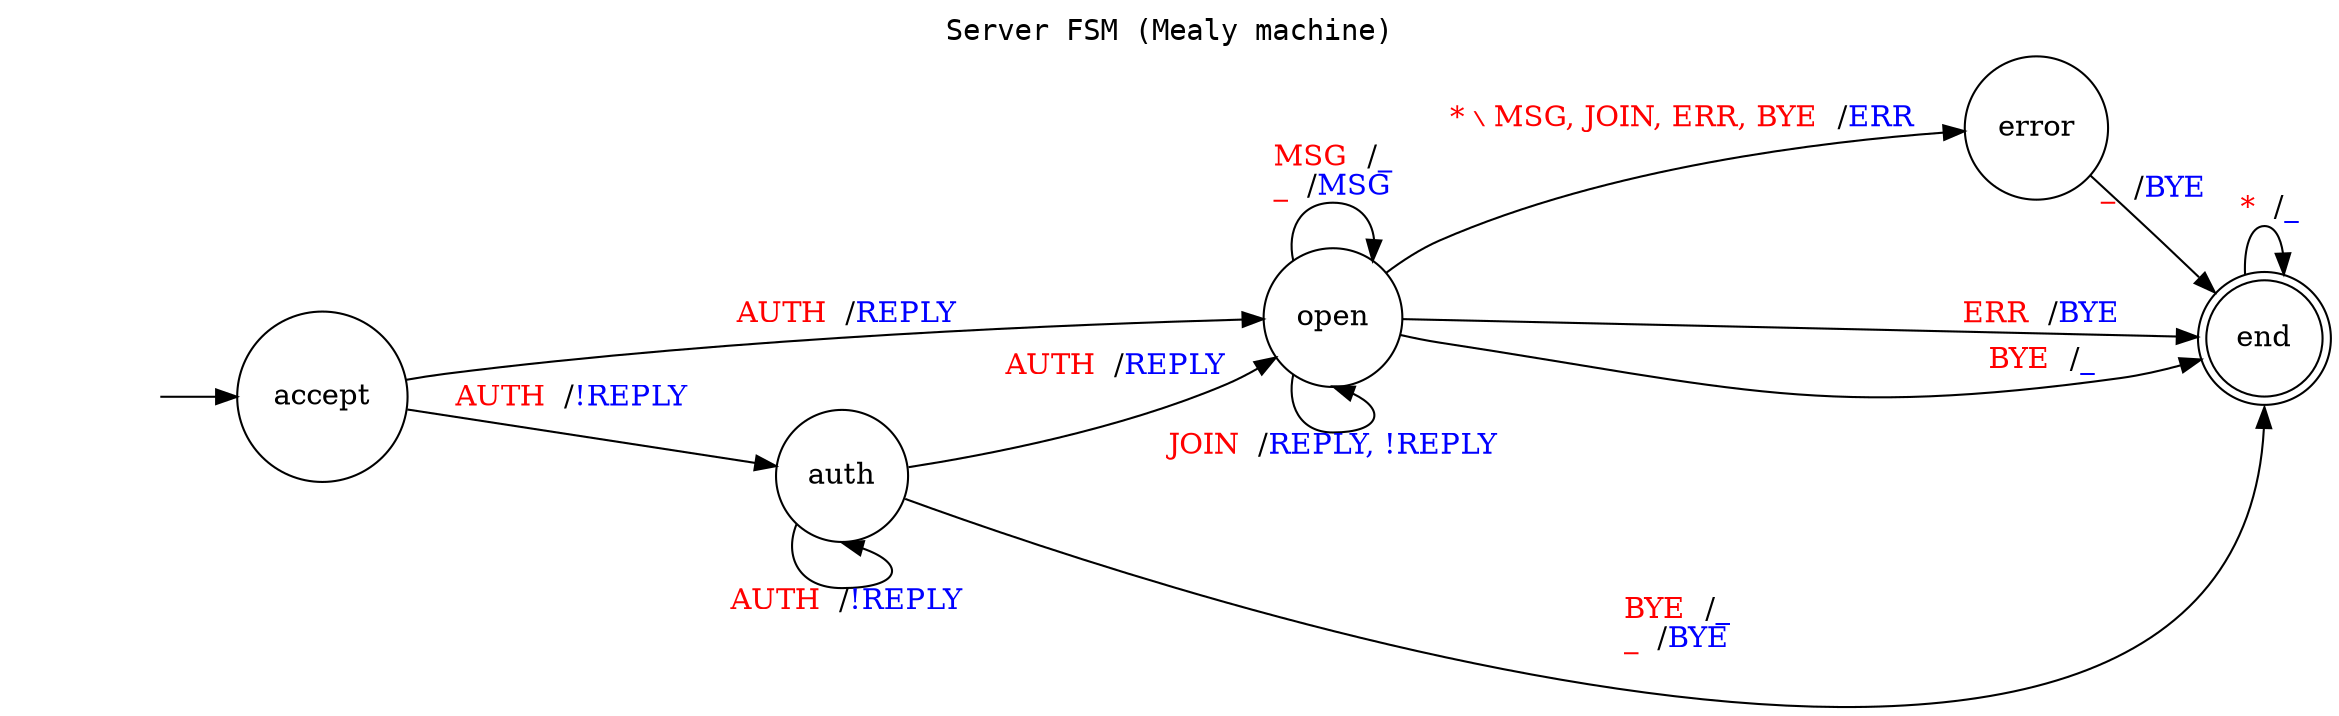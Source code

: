 digraph client_fsm {
	fontname = "Consolas"
    label = "Server FSM (Mealy machine)"
    labelloc = "t"
    nodesep = .3

    #splines = ortho
    rankdir = LR

    # states
	node [shape = circle];
    listen [style = invis]
    accept
    open
    auth
    error

    # final states
	node [shape = doublecircle];
    end

    listen -> accept 
    accept -> open [label = < <font color="red">AUTH</font>  /<font color="blue">REPLY</font>>]
    accept -> auth [label = < <font color="red">AUTH</font>  /<font color="blue">!REPLY</font>>]

    auth -> open [label = < <font color="red">AUTH</font>  /<font color="blue">REPLY</font>>]
    auth -> auth:s [label = < <font color="red">AUTH</font>  /<font color="blue">!REPLY</font>>]
    auth -> end:s [
        label = <
<font color="red">BYE</font>  /<font color="blue">_</font>
<br/><font color="red">_</font>  /<font color="blue">BYE</font>>
        labelangle = -15
        labeldistance = 8
    ]
    
    open -> end [label = < <font color="red">ERR</font>  /<font color="blue">BYE</font>>]
    open -> end [label = < <font color="red">BYE</font>  /<font color="blue">_</font>>]
    open -> error  [label = < <font color="red">* ∖ MSG, JOIN, ERR, BYE</font>  /<font color="blue">ERR</font>>]
    open -> open [label = <
<font color="red">MSG</font>  /<font color="blue">_</font>
<br/><font color="red">_</font>  /<font color="blue">MSG</font>
>]
    open -> open:s [label = <<font color="red">JOIN</font>  /<font color="blue">REPLY, !REPLY</font>>]

    error -> end [taillabel = < <font color="red">_</font>  /<font color="blue">BYE</font>>]

    end -> end [label = < <font color="red">*</font>  /<font color="blue">_</font>>]
}
